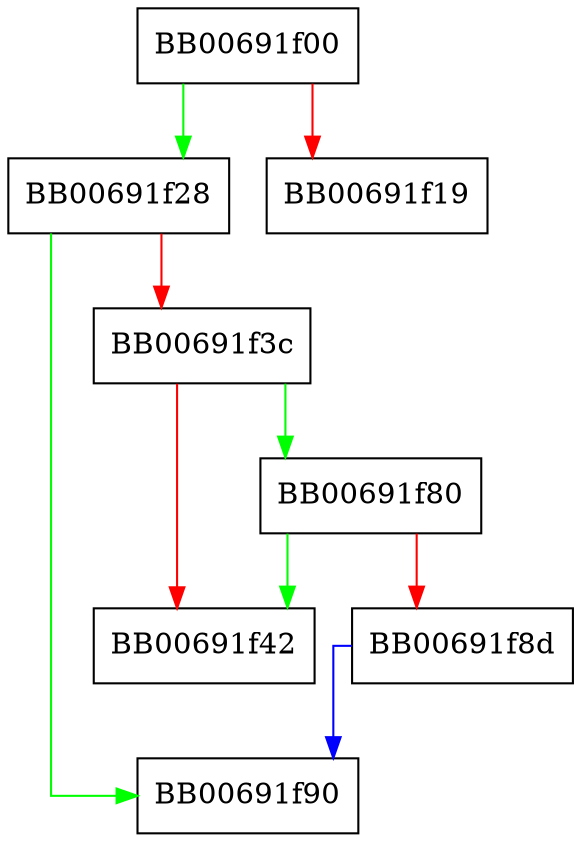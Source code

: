 digraph aes_cbc_cts_dinit {
  node [shape="box"];
  graph [splines=ortho];
  BB00691f00 -> BB00691f28 [color="green"];
  BB00691f00 -> BB00691f19 [color="red"];
  BB00691f28 -> BB00691f90 [color="green"];
  BB00691f28 -> BB00691f3c [color="red"];
  BB00691f3c -> BB00691f80 [color="green"];
  BB00691f3c -> BB00691f42 [color="red"];
  BB00691f80 -> BB00691f42 [color="green"];
  BB00691f80 -> BB00691f8d [color="red"];
  BB00691f8d -> BB00691f90 [color="blue"];
}